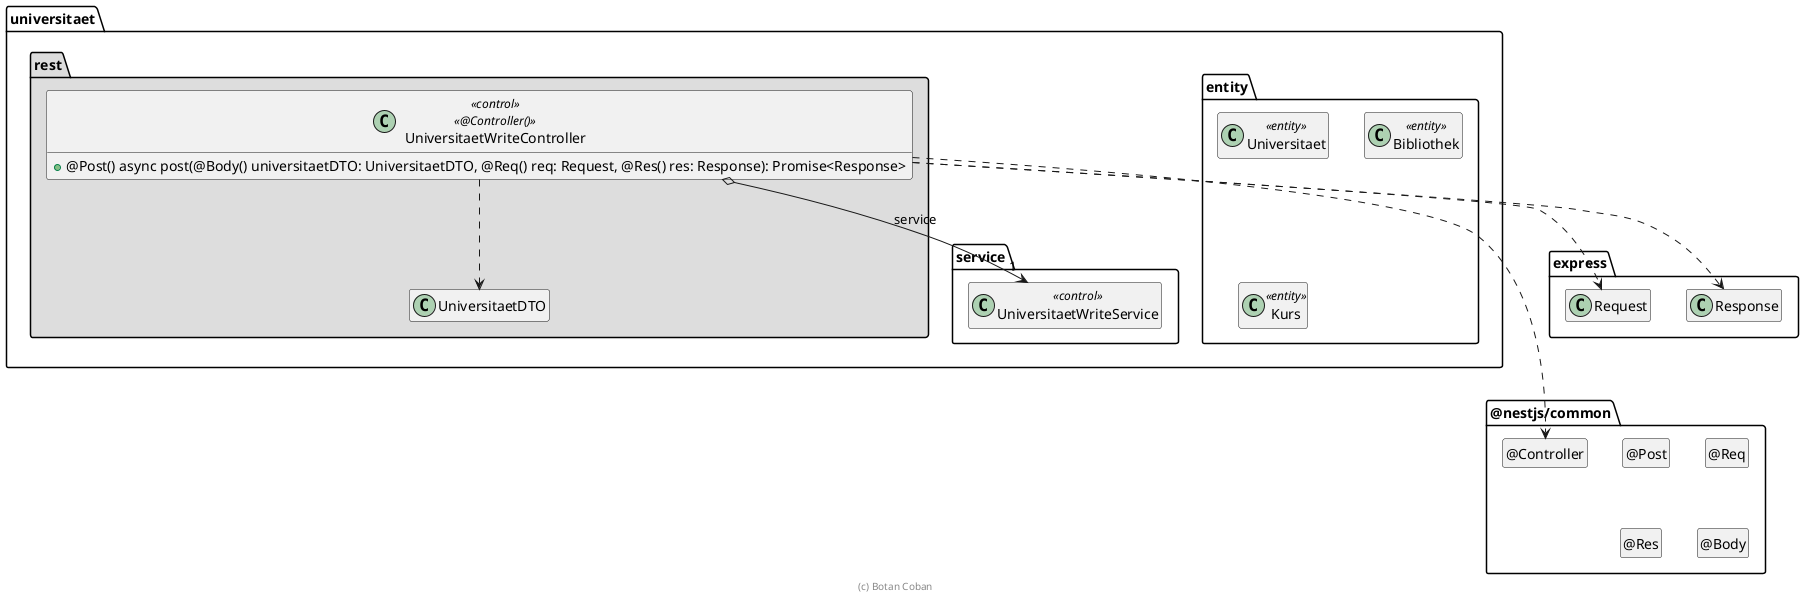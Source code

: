 ' Copyright (C) 2019 - present Juergen Zimmermann, Hochschule Karlsruhe
' Copyright (C) 2019 - present Botan Coban
'
' This program is free software: you can redistribute it and/or modify
' it under the terms of the GNU General Public License as published by
' the Free Software Foundation, either version 3 of the License, or
' (at your option) any later version.
'
' This program is distributed in the hope that it will be useful,
' but WITHOUT ANY WARRANTY; without even the implied warranty of
' MERCHANTABILITY or FITNESS FOR A PARTICULAR PURPOSE.  See the
' GNU General Public License for more details.
'
' You should have received a copy of the GNU General Public License
' along with this program.  If not, see <https://www.gnu.org/licenses/>.

' Preview durch <Alt>d

@startuml Controller-Klasse

package @nestjs/common {
  class "@Controller" as Controller
  hide Controller circle

  class "@Post" as Post
  hide Post circle

  class "@Req" as Req
  hide Req circle

  class "@Res" as Res
  hide Res circle

  class "@Body" as Body
  hide Body circle
}

package express {
  class Request
  class Response

  Response .[hidden].> Controller
}

package universitaet {
  package entity #FFFFFF {
    class Universitaet <<entity>>
    class Bibliothek <<entity>>
    class Kurs <<entity>>
  }

  package service {
    class UniversitaetWriteService << control >>
  }

  package rest #DDDDDD {
    class UniversitaetWriteController << control >> << @Controller() >> {
      + @Post() async post(@Body() universitaetDTO: UniversitaetDTO, @Req() req: Request, @Res() res: Response): Promise<Response>
    }

    UniversitaetWriteController o--> "1" UniversitaetWriteService : service

    UniversitaetWriteController ..> Controller
    UniversitaetWriteController ..> Request
    UniversitaetWriteController ..> Response
    UniversitaetWriteController ..> UniversitaetDTO
  }
}

hide empty members

footer (c) Botan Coban

@enduml
